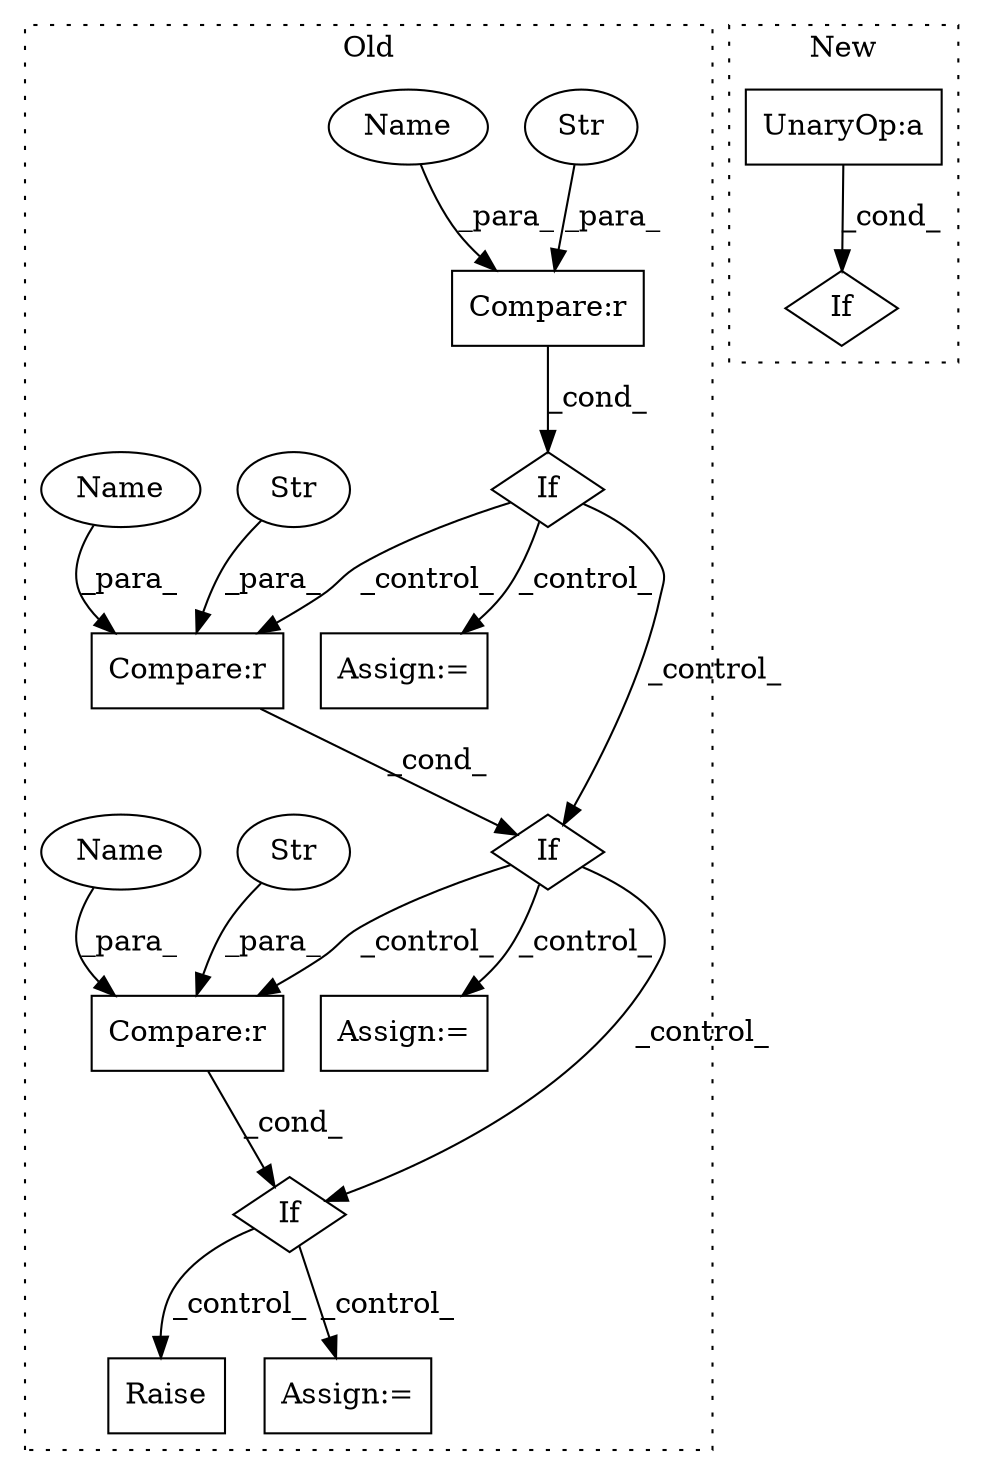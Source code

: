 digraph G {
subgraph cluster0 {
1 [label="Raise" a="91" s="5814" l="6" shape="box"];
3 [label="If" a="96" s="5410,5436" l="3,14" shape="diamond"];
4 [label="Assign:=" a="68" s="5675" l="3" shape="box"];
5 [label="Assign:=" a="68" s="5561" l="3" shape="box"];
6 [label="If" a="96" s="5723,5746" l="0,14" shape="diamond"];
7 [label="Compare:r" a="40" s="5723" l="23" shape="box"];
8 [label="Assign:=" a="68" s="5775" l="3" shape="box"];
9 [label="If" a="96" s="5624,5646" l="0,14" shape="diamond"];
11 [label="Compare:r" a="40" s="5624" l="22" shape="box"];
12 [label="Str" a="66" s="5641" l="5" shape="ellipse"];
13 [label="Str" a="66" s="5740" l="6" shape="ellipse"];
14 [label="Compare:r" a="40" s="5413" l="23" shape="box"];
15 [label="Str" a="66" s="5430" l="6" shape="ellipse"];
16 [label="Name" a="87" s="5413" l="13" shape="ellipse"];
17 [label="Name" a="87" s="5624" l="13" shape="ellipse"];
18 [label="Name" a="87" s="5723" l="13" shape="ellipse"];
label = "Old";
style="dotted";
}
subgraph cluster1 {
2 [label="If" a="96" s="4440,4457" l="3,14" shape="diamond"];
10 [label="UnaryOp:a" a="61" s="4443" l="14" shape="box"];
label = "New";
style="dotted";
}
3 -> 9 [label="_control_"];
3 -> 5 [label="_control_"];
3 -> 11 [label="_control_"];
6 -> 8 [label="_control_"];
6 -> 1 [label="_control_"];
7 -> 6 [label="_cond_"];
9 -> 7 [label="_control_"];
9 -> 6 [label="_control_"];
9 -> 4 [label="_control_"];
10 -> 2 [label="_cond_"];
11 -> 9 [label="_cond_"];
12 -> 11 [label="_para_"];
13 -> 7 [label="_para_"];
14 -> 3 [label="_cond_"];
15 -> 14 [label="_para_"];
16 -> 14 [label="_para_"];
17 -> 11 [label="_para_"];
18 -> 7 [label="_para_"];
}